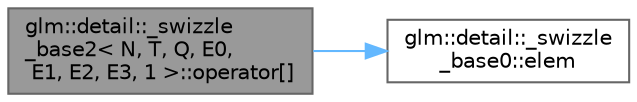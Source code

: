 digraph "glm::detail::_swizzle_base2&lt; N, T, Q, E0, E1, E2, E3, 1 &gt;::operator[]"
{
 // LATEX_PDF_SIZE
  bgcolor="transparent";
  edge [fontname=Helvetica,fontsize=10,labelfontname=Helvetica,labelfontsize=10];
  node [fontname=Helvetica,fontsize=10,shape=box,height=0.2,width=0.4];
  rankdir="LR";
  Node1 [id="Node000001",label="glm::detail::_swizzle\l_base2\< N, T, Q, E0,\l E1, E2, E3, 1 \>::operator[]",height=0.2,width=0.4,color="gray40", fillcolor="grey60", style="filled", fontcolor="black",tooltip=" "];
  Node1 -> Node2 [id="edge1_Node000001_Node000002",color="steelblue1",style="solid",tooltip=" "];
  Node2 [id="Node000002",label="glm::detail::_swizzle\l_base0::elem",height=0.2,width=0.4,color="grey40", fillcolor="white", style="filled",URL="$structglm_1_1detail_1_1__swizzle__base0.html#a58ae00ae58cd438031a09355472fa10f",tooltip=" "];
}

